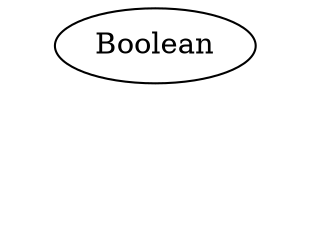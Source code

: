 digraph {
    Boolean -> true[style=invis]
    Boolean -> false[style=invis]
    true[class="value" style=invis]
    false[class="value" style=invis]
}
